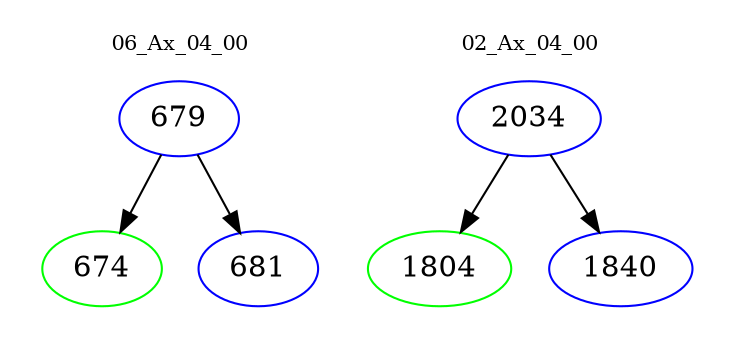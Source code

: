 digraph{
subgraph cluster_0 {
color = white
label = "06_Ax_04_00";
fontsize=10;
T0_679 [label="679", color="blue"]
T0_679 -> T0_674 [color="black"]
T0_674 [label="674", color="green"]
T0_679 -> T0_681 [color="black"]
T0_681 [label="681", color="blue"]
}
subgraph cluster_1 {
color = white
label = "02_Ax_04_00";
fontsize=10;
T1_2034 [label="2034", color="blue"]
T1_2034 -> T1_1804 [color="black"]
T1_1804 [label="1804", color="green"]
T1_2034 -> T1_1840 [color="black"]
T1_1840 [label="1840", color="blue"]
}
}
